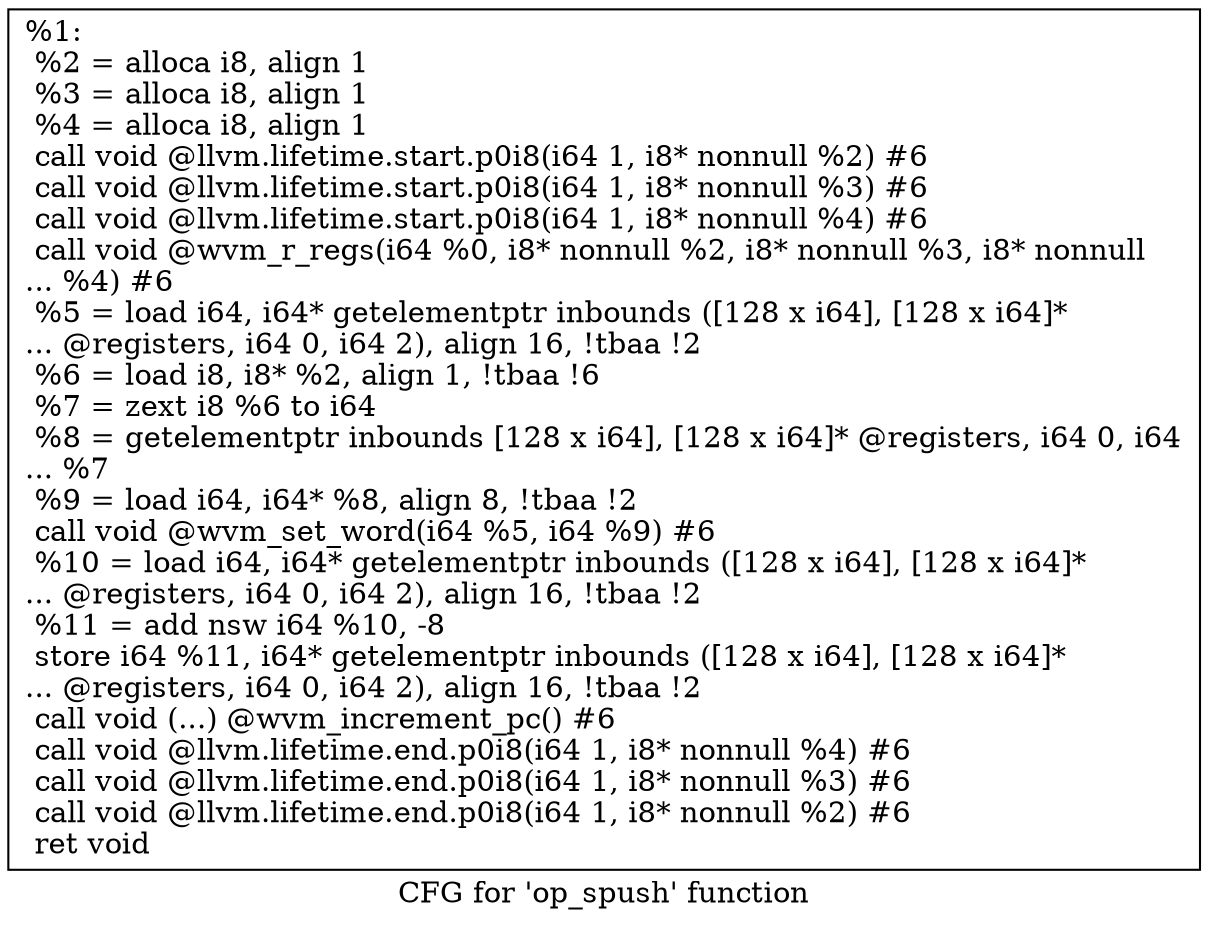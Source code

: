 digraph "CFG for 'op_spush' function" {
	label="CFG for 'op_spush' function";

	Node0x7f8ef0c1b940 [shape=record,label="{%1:\l  %2 = alloca i8, align 1\l  %3 = alloca i8, align 1\l  %4 = alloca i8, align 1\l  call void @llvm.lifetime.start.p0i8(i64 1, i8* nonnull %2) #6\l  call void @llvm.lifetime.start.p0i8(i64 1, i8* nonnull %3) #6\l  call void @llvm.lifetime.start.p0i8(i64 1, i8* nonnull %4) #6\l  call void @wvm_r_regs(i64 %0, i8* nonnull %2, i8* nonnull %3, i8* nonnull\l... %4) #6\l  %5 = load i64, i64* getelementptr inbounds ([128 x i64], [128 x i64]*\l... @registers, i64 0, i64 2), align 16, !tbaa !2\l  %6 = load i8, i8* %2, align 1, !tbaa !6\l  %7 = zext i8 %6 to i64\l  %8 = getelementptr inbounds [128 x i64], [128 x i64]* @registers, i64 0, i64\l... %7\l  %9 = load i64, i64* %8, align 8, !tbaa !2\l  call void @wvm_set_word(i64 %5, i64 %9) #6\l  %10 = load i64, i64* getelementptr inbounds ([128 x i64], [128 x i64]*\l... @registers, i64 0, i64 2), align 16, !tbaa !2\l  %11 = add nsw i64 %10, -8\l  store i64 %11, i64* getelementptr inbounds ([128 x i64], [128 x i64]*\l... @registers, i64 0, i64 2), align 16, !tbaa !2\l  call void (...) @wvm_increment_pc() #6\l  call void @llvm.lifetime.end.p0i8(i64 1, i8* nonnull %4) #6\l  call void @llvm.lifetime.end.p0i8(i64 1, i8* nonnull %3) #6\l  call void @llvm.lifetime.end.p0i8(i64 1, i8* nonnull %2) #6\l  ret void\l}"];
}
